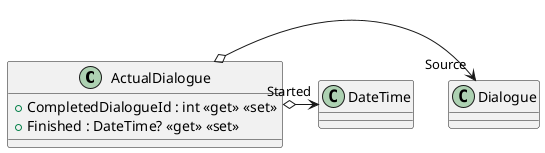 @startuml
class ActualDialogue {
    + CompletedDialogueId : int <<get>> <<set>>
    + Finished : DateTime? <<get>> <<set>>
}
ActualDialogue o-> "Source" Dialogue
ActualDialogue o-> "Started" DateTime
@enduml
